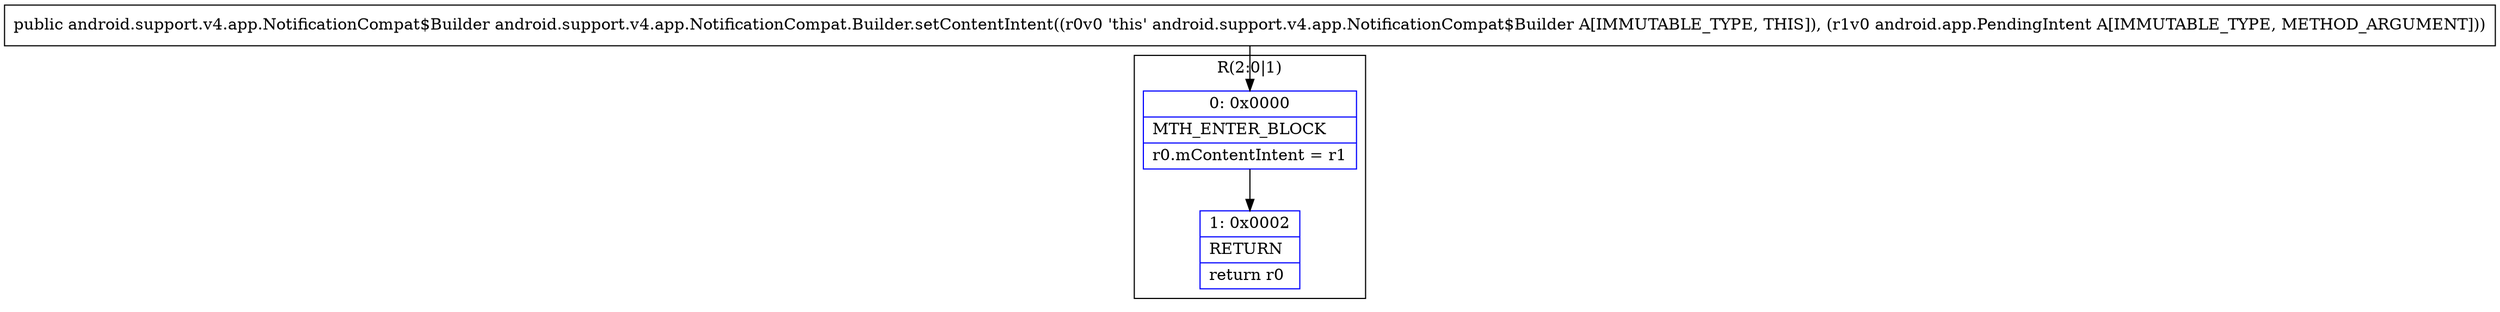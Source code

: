 digraph "CFG forandroid.support.v4.app.NotificationCompat.Builder.setContentIntent(Landroid\/app\/PendingIntent;)Landroid\/support\/v4\/app\/NotificationCompat$Builder;" {
subgraph cluster_Region_742421548 {
label = "R(2:0|1)";
node [shape=record,color=blue];
Node_0 [shape=record,label="{0\:\ 0x0000|MTH_ENTER_BLOCK\l|r0.mContentIntent = r1\l}"];
Node_1 [shape=record,label="{1\:\ 0x0002|RETURN\l|return r0\l}"];
}
MethodNode[shape=record,label="{public android.support.v4.app.NotificationCompat$Builder android.support.v4.app.NotificationCompat.Builder.setContentIntent((r0v0 'this' android.support.v4.app.NotificationCompat$Builder A[IMMUTABLE_TYPE, THIS]), (r1v0 android.app.PendingIntent A[IMMUTABLE_TYPE, METHOD_ARGUMENT])) }"];
MethodNode -> Node_0;
Node_0 -> Node_1;
}

